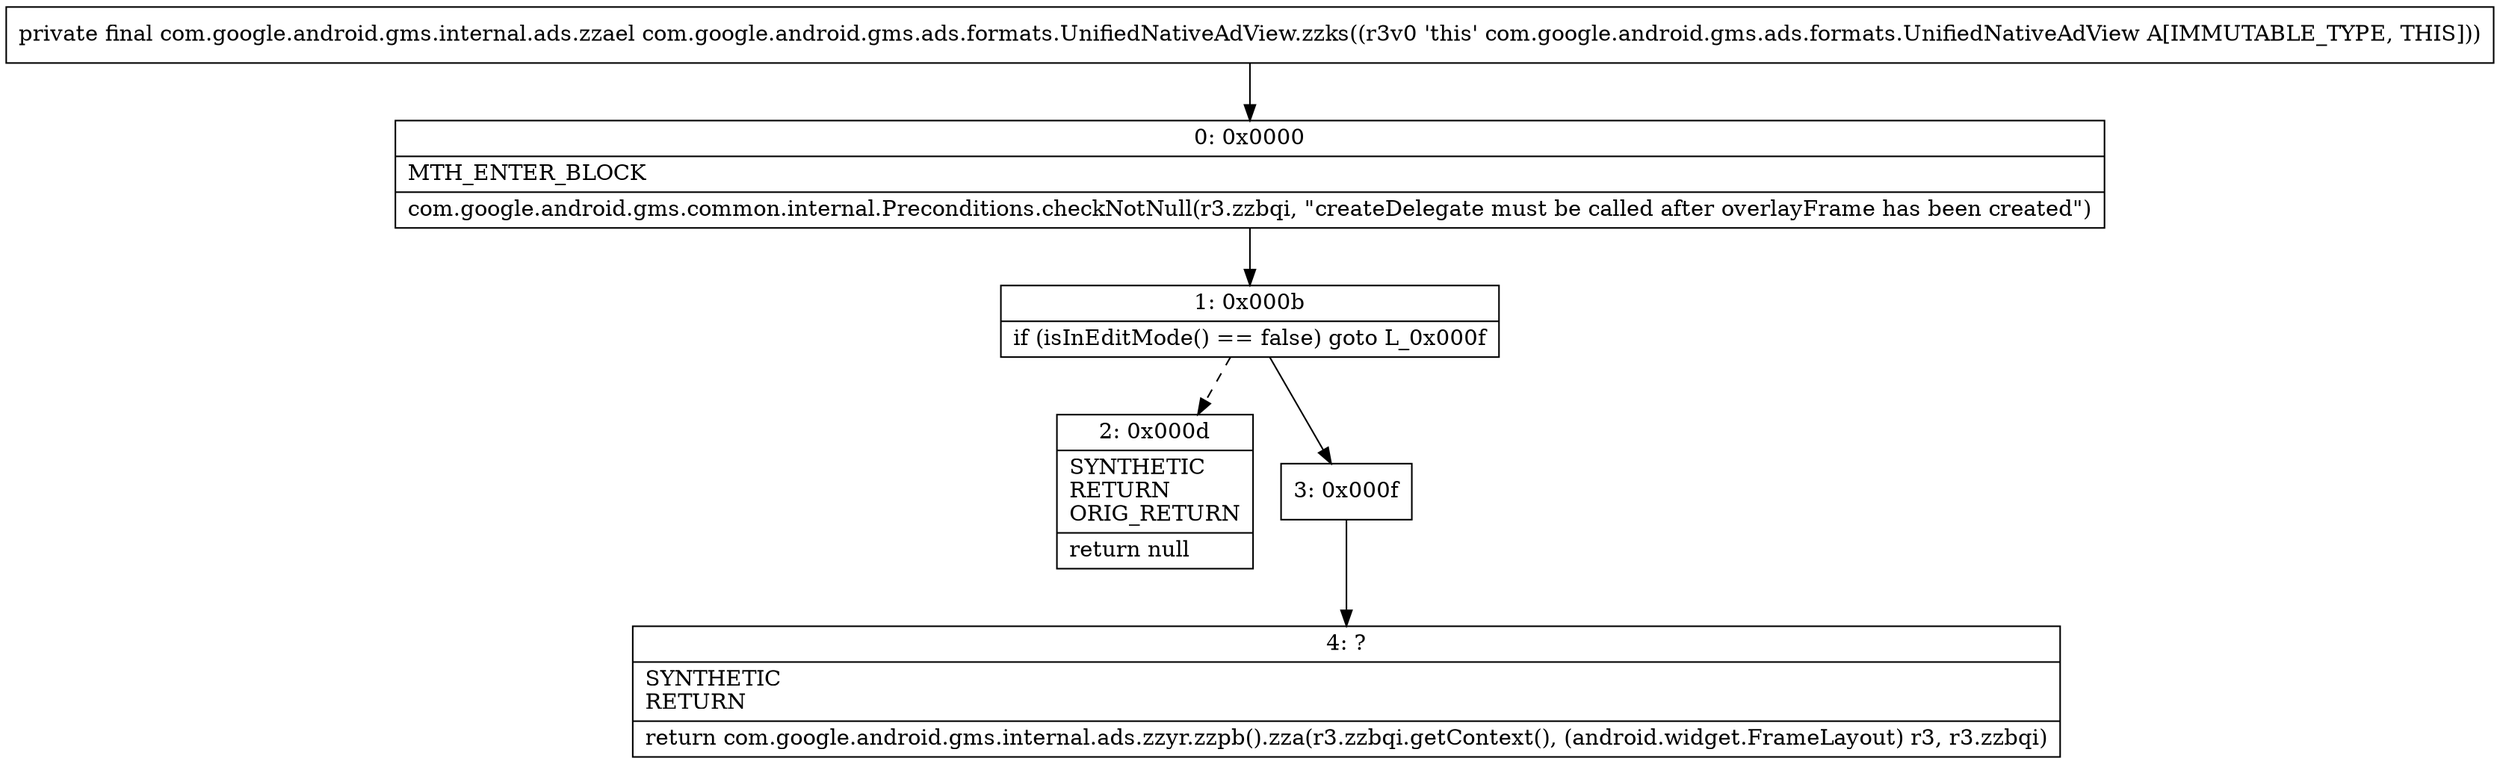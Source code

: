 digraph "CFG forcom.google.android.gms.ads.formats.UnifiedNativeAdView.zzks()Lcom\/google\/android\/gms\/internal\/ads\/zzael;" {
Node_0 [shape=record,label="{0\:\ 0x0000|MTH_ENTER_BLOCK\l|com.google.android.gms.common.internal.Preconditions.checkNotNull(r3.zzbqi, \"createDelegate must be called after overlayFrame has been created\")\l}"];
Node_1 [shape=record,label="{1\:\ 0x000b|if (isInEditMode() == false) goto L_0x000f\l}"];
Node_2 [shape=record,label="{2\:\ 0x000d|SYNTHETIC\lRETURN\lORIG_RETURN\l|return null\l}"];
Node_3 [shape=record,label="{3\:\ 0x000f}"];
Node_4 [shape=record,label="{4\:\ ?|SYNTHETIC\lRETURN\l|return com.google.android.gms.internal.ads.zzyr.zzpb().zza(r3.zzbqi.getContext(), (android.widget.FrameLayout) r3, r3.zzbqi)\l}"];
MethodNode[shape=record,label="{private final com.google.android.gms.internal.ads.zzael com.google.android.gms.ads.formats.UnifiedNativeAdView.zzks((r3v0 'this' com.google.android.gms.ads.formats.UnifiedNativeAdView A[IMMUTABLE_TYPE, THIS])) }"];
MethodNode -> Node_0;
Node_0 -> Node_1;
Node_1 -> Node_2[style=dashed];
Node_1 -> Node_3;
Node_3 -> Node_4;
}

